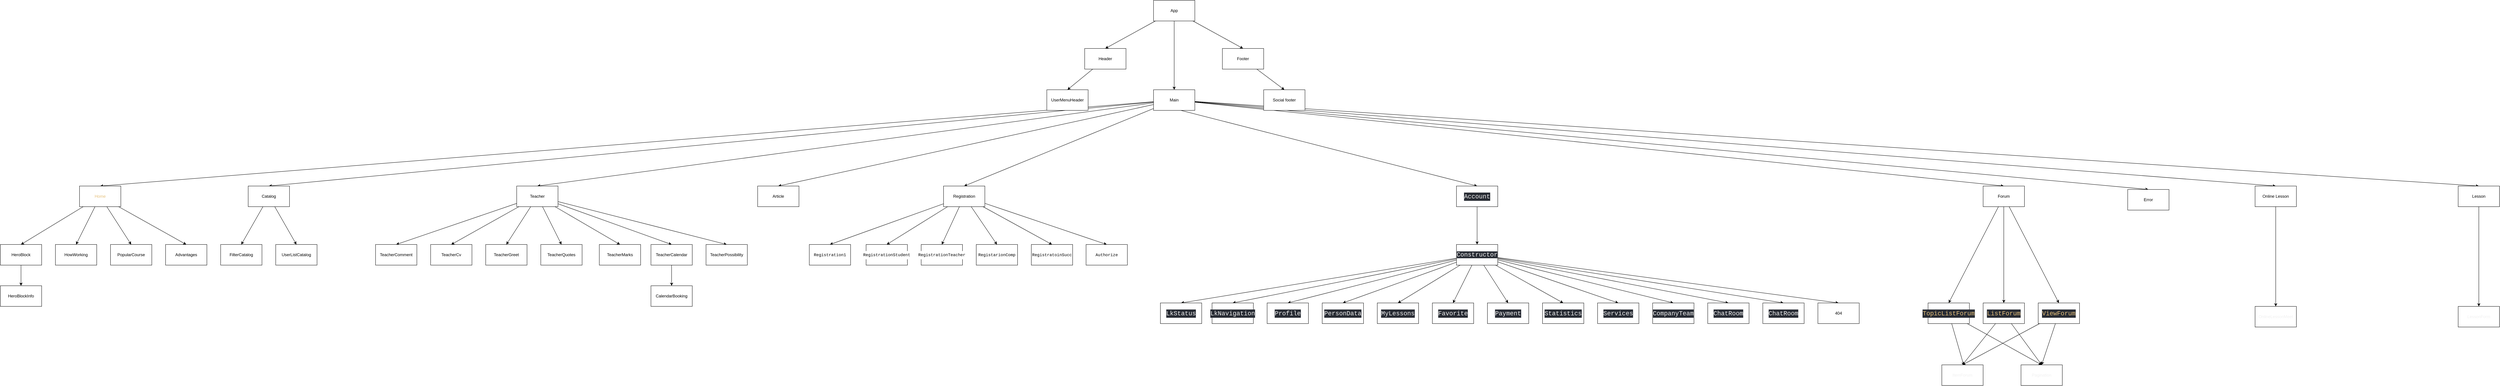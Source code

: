 <mxfile>
    <diagram id="LhdEyXvoKEEucjxPmGUI" name="Page-1">
        <mxGraphModel dx="4542" dy="834" grid="1" gridSize="10" guides="1" tooltips="1" connect="1" arrows="1" fold="1" page="1" pageScale="1" pageWidth="850" pageHeight="1100" math="0" shadow="0">
            <root>
                <mxCell id="0"/>
                <mxCell id="1" parent="0"/>
                <mxCell id="6" style="edgeStyle=none;html=1;entryX=0.5;entryY=0;entryDx=0;entryDy=0;" edge="1" parent="1" source="2" target="5">
                    <mxGeometry relative="1" as="geometry"/>
                </mxCell>
                <mxCell id="7" style="edgeStyle=none;html=1;entryX=0.5;entryY=0;entryDx=0;entryDy=0;" edge="1" parent="1" source="2" target="3">
                    <mxGeometry relative="1" as="geometry"/>
                </mxCell>
                <mxCell id="8" style="edgeStyle=none;html=1;entryX=0.5;entryY=0;entryDx=0;entryDy=0;" edge="1" parent="1" source="2" target="4">
                    <mxGeometry relative="1" as="geometry"/>
                </mxCell>
                <mxCell id="2" value="App" style="rounded=0;whiteSpace=wrap;html=1;" vertex="1" parent="1">
                    <mxGeometry x="380" y="170" width="120" height="60" as="geometry"/>
                </mxCell>
                <mxCell id="12" style="edgeStyle=none;html=1;entryX=0.5;entryY=0;entryDx=0;entryDy=0;" edge="1" parent="1" source="3" target="11">
                    <mxGeometry relative="1" as="geometry"/>
                </mxCell>
                <mxCell id="3" value="Header" style="rounded=0;whiteSpace=wrap;html=1;" vertex="1" parent="1">
                    <mxGeometry x="180" y="310" width="120" height="60" as="geometry"/>
                </mxCell>
                <mxCell id="10" style="edgeStyle=none;html=1;entryX=0.5;entryY=0;entryDx=0;entryDy=0;" edge="1" parent="1" source="4" target="9">
                    <mxGeometry relative="1" as="geometry"/>
                </mxCell>
                <mxCell id="4" value="Footer" style="rounded=0;whiteSpace=wrap;html=1;" vertex="1" parent="1">
                    <mxGeometry x="580" y="310" width="120" height="60" as="geometry"/>
                </mxCell>
                <mxCell id="23" style="edgeStyle=none;html=1;entryX=0.5;entryY=0;entryDx=0;entryDy=0;" edge="1" parent="1" source="5" target="16">
                    <mxGeometry relative="1" as="geometry"/>
                </mxCell>
                <mxCell id="24" style="edgeStyle=none;html=1;entryX=0.5;entryY=0;entryDx=0;entryDy=0;" edge="1" parent="1" source="5" target="18">
                    <mxGeometry relative="1" as="geometry"/>
                </mxCell>
                <mxCell id="25" style="edgeStyle=none;html=1;entryX=0.5;entryY=0;entryDx=0;entryDy=0;" edge="1" parent="1" source="5" target="20">
                    <mxGeometry relative="1" as="geometry"/>
                </mxCell>
                <mxCell id="26" style="edgeStyle=none;html=1;entryX=0.5;entryY=0;entryDx=0;entryDy=0;" edge="1" parent="1" source="5" target="13">
                    <mxGeometry relative="1" as="geometry"/>
                </mxCell>
                <mxCell id="27" style="edgeStyle=none;html=1;entryX=0.5;entryY=0;entryDx=0;entryDy=0;" edge="1" parent="1" source="5" target="14">
                    <mxGeometry relative="1" as="geometry"/>
                </mxCell>
                <mxCell id="28" style="edgeStyle=none;html=1;entryX=0.5;entryY=0;entryDx=0;entryDy=0;" edge="1" parent="1" target="104">
                    <mxGeometry relative="1" as="geometry">
                        <mxPoint x="440.002" y="485" as="sourcePoint"/>
                        <mxPoint x="549.69" y="615" as="targetPoint"/>
                    </mxGeometry>
                </mxCell>
                <mxCell id="29" style="edgeStyle=none;html=1;entryX=0.5;entryY=0;entryDx=0;entryDy=0;" edge="1" parent="1" source="5" target="21">
                    <mxGeometry relative="1" as="geometry"/>
                </mxCell>
                <mxCell id="30" style="edgeStyle=none;html=1;entryX=0.5;entryY=0;entryDx=0;entryDy=0;" edge="1" parent="1" source="5" target="19">
                    <mxGeometry relative="1" as="geometry"/>
                </mxCell>
                <mxCell id="31" style="edgeStyle=none;html=1;entryX=0.5;entryY=0;entryDx=0;entryDy=0;" edge="1" parent="1" source="5" target="17">
                    <mxGeometry relative="1" as="geometry"/>
                </mxCell>
                <mxCell id="32" style="edgeStyle=none;html=1;entryX=0.5;entryY=0;entryDx=0;entryDy=0;" edge="1" parent="1" source="5" target="15">
                    <mxGeometry relative="1" as="geometry"/>
                </mxCell>
                <mxCell id="5" value="Main" style="rounded=0;whiteSpace=wrap;html=1;" vertex="1" parent="1">
                    <mxGeometry x="380" y="430" width="120" height="60" as="geometry"/>
                </mxCell>
                <mxCell id="9" value="Social footer" style="rounded=0;whiteSpace=wrap;html=1;" vertex="1" parent="1">
                    <mxGeometry x="700" y="430" width="120" height="60" as="geometry"/>
                </mxCell>
                <mxCell id="11" value="UserMenuHeader" style="rounded=0;whiteSpace=wrap;html=1;" vertex="1" parent="1">
                    <mxGeometry x="70" y="430" width="120" height="60" as="geometry"/>
                </mxCell>
                <mxCell id="13" value="Article" style="rounded=0;whiteSpace=wrap;html=1;" vertex="1" parent="1">
                    <mxGeometry x="-770" y="710" width="120" height="60" as="geometry"/>
                </mxCell>
                <mxCell id="70" style="edgeStyle=none;html=1;entryX=0.5;entryY=0;entryDx=0;entryDy=0;" edge="1" parent="1" source="14" target="69">
                    <mxGeometry relative="1" as="geometry"/>
                </mxCell>
                <mxCell id="71" style="edgeStyle=none;html=1;entryX=0.5;entryY=0;entryDx=0;entryDy=0;" edge="1" parent="1" source="14" target="68">
                    <mxGeometry relative="1" as="geometry"/>
                </mxCell>
                <mxCell id="72" style="edgeStyle=none;html=1;entryX=0.5;entryY=0;entryDx=0;entryDy=0;" edge="1" parent="1" source="14" target="67">
                    <mxGeometry relative="1" as="geometry"/>
                </mxCell>
                <mxCell id="73" style="edgeStyle=none;html=1;entryX=0.5;entryY=0;entryDx=0;entryDy=0;" edge="1" parent="1" source="14" target="66">
                    <mxGeometry relative="1" as="geometry"/>
                </mxCell>
                <mxCell id="74" style="edgeStyle=none;html=1;entryX=0.5;entryY=0;entryDx=0;entryDy=0;" edge="1" parent="1" source="14" target="65">
                    <mxGeometry relative="1" as="geometry"/>
                </mxCell>
                <mxCell id="75" style="edgeStyle=none;html=1;entryX=0.5;entryY=0;entryDx=0;entryDy=0;" edge="1" parent="1" source="14" target="64">
                    <mxGeometry relative="1" as="geometry"/>
                </mxCell>
                <mxCell id="14" value="Registration" style="rounded=0;whiteSpace=wrap;html=1;" vertex="1" parent="1">
                    <mxGeometry x="-230" y="710" width="120" height="60" as="geometry"/>
                </mxCell>
                <mxCell id="127" style="edgeStyle=none;html=1;fontFamily=Helvetica;fontSize=12;fontColor=#F0F0F0;" edge="1" parent="1" source="15" target="126">
                    <mxGeometry relative="1" as="geometry"/>
                </mxCell>
                <mxCell id="15" value="Lesson" style="rounded=0;whiteSpace=wrap;html=1;" vertex="1" parent="1">
                    <mxGeometry x="4170" y="710" width="120" height="60" as="geometry"/>
                </mxCell>
                <mxCell id="37" style="edgeStyle=none;html=1;entryX=0.5;entryY=0;entryDx=0;entryDy=0;" edge="1" parent="1" source="16" target="33">
                    <mxGeometry relative="1" as="geometry"/>
                </mxCell>
                <mxCell id="38" style="edgeStyle=none;html=1;entryX=0.5;entryY=0;entryDx=0;entryDy=0;" edge="1" parent="1" source="16" target="35">
                    <mxGeometry relative="1" as="geometry"/>
                </mxCell>
                <mxCell id="39" style="edgeStyle=none;html=1;entryX=0.5;entryY=0;entryDx=0;entryDy=0;" edge="1" parent="1" source="16" target="34">
                    <mxGeometry relative="1" as="geometry"/>
                </mxCell>
                <mxCell id="40" style="edgeStyle=none;html=1;entryX=0.5;entryY=0;entryDx=0;entryDy=0;" edge="1" parent="1" source="16" target="36">
                    <mxGeometry relative="1" as="geometry"/>
                </mxCell>
                <mxCell id="16" value="&lt;font color=&quot;#e5c07b&quot;&gt;Home&lt;/font&gt;" style="rounded=0;whiteSpace=wrap;html=1;align=center;" vertex="1" parent="1">
                    <mxGeometry x="-2740" y="710" width="120" height="60" as="geometry"/>
                </mxCell>
                <mxCell id="125" style="edgeStyle=none;html=1;entryX=0.5;entryY=0;entryDx=0;entryDy=0;fontFamily=Helvetica;fontSize=12;fontColor=#F0F0F0;" edge="1" parent="1" source="17" target="124">
                    <mxGeometry relative="1" as="geometry"/>
                </mxCell>
                <mxCell id="17" value="Online Lesson" style="rounded=0;whiteSpace=wrap;html=1;" vertex="1" parent="1">
                    <mxGeometry x="3580" y="710" width="120" height="60" as="geometry"/>
                </mxCell>
                <mxCell id="45" style="edgeStyle=none;html=1;entryX=0.5;entryY=0;entryDx=0;entryDy=0;" edge="1" parent="1" source="18" target="44">
                    <mxGeometry relative="1" as="geometry"/>
                </mxCell>
                <mxCell id="46" style="edgeStyle=none;html=1;entryX=0.5;entryY=0;entryDx=0;entryDy=0;" edge="1" parent="1" source="18" target="43">
                    <mxGeometry relative="1" as="geometry"/>
                </mxCell>
                <mxCell id="18" value="Catalog" style="rounded=0;whiteSpace=wrap;html=1;" vertex="1" parent="1">
                    <mxGeometry x="-2250" y="710" width="120" height="60" as="geometry"/>
                </mxCell>
                <mxCell id="19" value="Error" style="rounded=0;whiteSpace=wrap;html=1;" vertex="1" parent="1">
                    <mxGeometry x="3210" y="720" width="120" height="60" as="geometry"/>
                </mxCell>
                <mxCell id="55" style="edgeStyle=none;html=1;entryX=0.5;entryY=0;entryDx=0;entryDy=0;" edge="1" parent="1" source="20" target="48">
                    <mxGeometry relative="1" as="geometry"/>
                </mxCell>
                <mxCell id="56" style="edgeStyle=none;html=1;entryX=0.5;entryY=0;entryDx=0;entryDy=0;" edge="1" parent="1" source="20" target="54">
                    <mxGeometry relative="1" as="geometry"/>
                </mxCell>
                <mxCell id="57" style="edgeStyle=none;html=1;entryX=0.5;entryY=0;entryDx=0;entryDy=0;" edge="1" parent="1" source="20" target="53">
                    <mxGeometry relative="1" as="geometry"/>
                </mxCell>
                <mxCell id="58" style="edgeStyle=none;html=1;entryX=0.5;entryY=0;entryDx=0;entryDy=0;" edge="1" parent="1" source="20" target="52">
                    <mxGeometry relative="1" as="geometry"/>
                </mxCell>
                <mxCell id="59" style="edgeStyle=none;html=1;entryX=0.5;entryY=0;entryDx=0;entryDy=0;" edge="1" parent="1" source="20" target="51">
                    <mxGeometry relative="1" as="geometry"/>
                </mxCell>
                <mxCell id="60" style="edgeStyle=none;html=1;entryX=0.5;entryY=0;entryDx=0;entryDy=0;" edge="1" parent="1" source="20" target="50">
                    <mxGeometry relative="1" as="geometry"/>
                </mxCell>
                <mxCell id="61" style="edgeStyle=none;html=1;entryX=0.5;entryY=0;entryDx=0;entryDy=0;" edge="1" parent="1" source="20" target="49">
                    <mxGeometry relative="1" as="geometry"/>
                </mxCell>
                <mxCell id="20" value="Teacher" style="rounded=0;whiteSpace=wrap;html=1;" vertex="1" parent="1">
                    <mxGeometry x="-1470" y="710" width="120" height="60" as="geometry"/>
                </mxCell>
                <mxCell id="110" style="edgeStyle=none;html=1;entryX=0.5;entryY=0;entryDx=0;entryDy=0;fontFamily=Helvetica;fontSize=12;fontColor=#F0F0F0;" edge="1" parent="1" source="21" target="109">
                    <mxGeometry relative="1" as="geometry"/>
                </mxCell>
                <mxCell id="111" style="edgeStyle=none;html=1;fontFamily=Helvetica;fontSize=12;fontColor=#F0F0F0;" edge="1" parent="1" source="21" target="107">
                    <mxGeometry relative="1" as="geometry"/>
                </mxCell>
                <mxCell id="112" style="edgeStyle=none;html=1;entryX=0.5;entryY=0;entryDx=0;entryDy=0;fontFamily=Helvetica;fontSize=12;fontColor=#F0F0F0;" edge="1" parent="1" source="21" target="108">
                    <mxGeometry relative="1" as="geometry"/>
                </mxCell>
                <mxCell id="21" value="Forum" style="rounded=0;whiteSpace=wrap;html=1;" vertex="1" parent="1">
                    <mxGeometry x="2790" y="710" width="120" height="60" as="geometry"/>
                </mxCell>
                <mxCell id="90" style="edgeStyle=none;html=1;entryX=0.5;entryY=0;entryDx=0;entryDy=0;fontFamily=Helvetica;fontSize=12;fontColor=#F0F0F0;" edge="1" parent="1" source="22" target="76">
                    <mxGeometry relative="1" as="geometry"/>
                </mxCell>
                <mxCell id="91" style="edgeStyle=none;html=1;entryX=0.5;entryY=0;entryDx=0;entryDy=0;fontFamily=Helvetica;fontSize=12;fontColor=#F0F0F0;" edge="1" parent="1" source="22" target="89">
                    <mxGeometry relative="1" as="geometry"/>
                </mxCell>
                <mxCell id="92" style="edgeStyle=none;html=1;entryX=0.5;entryY=0;entryDx=0;entryDy=0;fontFamily=Helvetica;fontSize=12;fontColor=#F0F0F0;" edge="1" parent="1" source="22" target="88">
                    <mxGeometry relative="1" as="geometry"/>
                </mxCell>
                <mxCell id="93" style="edgeStyle=none;html=1;entryX=0.5;entryY=0;entryDx=0;entryDy=0;fontFamily=Helvetica;fontSize=12;fontColor=#F0F0F0;" edge="1" parent="1" source="22" target="87">
                    <mxGeometry relative="1" as="geometry"/>
                </mxCell>
                <mxCell id="94" style="edgeStyle=none;html=1;entryX=0.5;entryY=0;entryDx=0;entryDy=0;fontFamily=Helvetica;fontSize=12;fontColor=#F0F0F0;" edge="1" parent="1" source="22" target="86">
                    <mxGeometry relative="1" as="geometry"/>
                </mxCell>
                <mxCell id="95" style="edgeStyle=none;html=1;entryX=0.5;entryY=0;entryDx=0;entryDy=0;fontFamily=Helvetica;fontSize=12;fontColor=#F0F0F0;" edge="1" parent="1" source="22" target="85">
                    <mxGeometry relative="1" as="geometry"/>
                </mxCell>
                <mxCell id="96" style="edgeStyle=none;html=1;entryX=0.5;entryY=0;entryDx=0;entryDy=0;fontFamily=Helvetica;fontSize=12;fontColor=#F0F0F0;" edge="1" parent="1" source="22" target="84">
                    <mxGeometry relative="1" as="geometry"/>
                </mxCell>
                <mxCell id="97" style="edgeStyle=none;html=1;entryX=0.5;entryY=0;entryDx=0;entryDy=0;fontFamily=Helvetica;fontSize=12;fontColor=#F0F0F0;" edge="1" parent="1" source="22" target="83">
                    <mxGeometry relative="1" as="geometry"/>
                </mxCell>
                <mxCell id="98" style="edgeStyle=none;html=1;entryX=0.5;entryY=0;entryDx=0;entryDy=0;fontFamily=Helvetica;fontSize=12;fontColor=#F0F0F0;" edge="1" parent="1" source="22" target="82">
                    <mxGeometry relative="1" as="geometry"/>
                </mxCell>
                <mxCell id="99" style="edgeStyle=none;html=1;entryX=0.5;entryY=0;entryDx=0;entryDy=0;fontFamily=Helvetica;fontSize=12;fontColor=#F0F0F0;" edge="1" parent="1" source="22" target="81">
                    <mxGeometry relative="1" as="geometry"/>
                </mxCell>
                <mxCell id="100" style="edgeStyle=none;html=1;entryX=0.5;entryY=0;entryDx=0;entryDy=0;fontFamily=Helvetica;fontSize=12;fontColor=#F0F0F0;" edge="1" parent="1" source="22" target="80">
                    <mxGeometry relative="1" as="geometry"/>
                </mxCell>
                <mxCell id="101" style="edgeStyle=none;html=1;entryX=0.5;entryY=0;entryDx=0;entryDy=0;fontFamily=Helvetica;fontSize=12;fontColor=#F0F0F0;" edge="1" parent="1" source="22" target="79">
                    <mxGeometry relative="1" as="geometry"/>
                </mxCell>
                <mxCell id="102" style="edgeStyle=none;html=1;entryX=0.5;entryY=0;entryDx=0;entryDy=0;fontFamily=Helvetica;fontSize=12;fontColor=default;" edge="1" parent="1" source="22" target="78">
                    <mxGeometry relative="1" as="geometry"/>
                </mxCell>
                <mxCell id="22" value="&lt;span style=&quot;font-family: MontserratAlternates-Regular, Consolas, &amp;quot;Courier New&amp;quot;, monospace; font-size: 18px; background-color: rgb(40, 44, 52);&quot;&gt;Constructor&lt;/span&gt;" style="rounded=0;whiteSpace=wrap;html=1;fontColor=#F0F0F0;" vertex="1" parent="1">
                    <mxGeometry x="1260" y="880" width="120" height="60" as="geometry"/>
                </mxCell>
                <mxCell id="42" style="edgeStyle=none;html=1;entryX=0.5;entryY=0;entryDx=0;entryDy=0;" edge="1" parent="1" source="33" target="41">
                    <mxGeometry relative="1" as="geometry"/>
                </mxCell>
                <mxCell id="33" value="HeroBlock" style="rounded=0;whiteSpace=wrap;html=1;" vertex="1" parent="1">
                    <mxGeometry x="-2970" y="880" width="120" height="60" as="geometry"/>
                </mxCell>
                <mxCell id="34" value="PopularCourse" style="rounded=0;whiteSpace=wrap;html=1;" vertex="1" parent="1">
                    <mxGeometry x="-2650" y="880" width="120" height="60" as="geometry"/>
                </mxCell>
                <mxCell id="35" value="HowWorking" style="rounded=0;whiteSpace=wrap;html=1;" vertex="1" parent="1">
                    <mxGeometry x="-2810" y="880" width="120" height="60" as="geometry"/>
                </mxCell>
                <mxCell id="36" value="Advantages" style="rounded=0;whiteSpace=wrap;html=1;" vertex="1" parent="1">
                    <mxGeometry x="-2490" y="880" width="120" height="60" as="geometry"/>
                </mxCell>
                <mxCell id="41" value="HeroBlockInfo" style="rounded=0;whiteSpace=wrap;html=1;" vertex="1" parent="1">
                    <mxGeometry x="-2970" y="1000" width="120" height="60" as="geometry"/>
                </mxCell>
                <mxCell id="43" value="UserListCatalog" style="rounded=0;whiteSpace=wrap;html=1;" vertex="1" parent="1">
                    <mxGeometry x="-2170" y="880" width="120" height="60" as="geometry"/>
                </mxCell>
                <mxCell id="44" value="FilterCatalog" style="rounded=0;whiteSpace=wrap;html=1;" vertex="1" parent="1">
                    <mxGeometry x="-2330" y="880" width="120" height="60" as="geometry"/>
                </mxCell>
                <mxCell id="48" value="TeacherGreet" style="rounded=0;whiteSpace=wrap;html=1;" vertex="1" parent="1">
                    <mxGeometry x="-1560" y="880" width="120" height="60" as="geometry"/>
                </mxCell>
                <mxCell id="49" value="TeacherComment" style="rounded=0;whiteSpace=wrap;html=1;" vertex="1" parent="1">
                    <mxGeometry x="-1880" y="880" width="120" height="60" as="geometry"/>
                </mxCell>
                <mxCell id="50" value="TeacherMarks" style="rounded=0;whiteSpace=wrap;html=1;" vertex="1" parent="1">
                    <mxGeometry x="-1230" y="880" width="120" height="60" as="geometry"/>
                </mxCell>
                <mxCell id="51" value="TeacherCv" style="rounded=0;whiteSpace=wrap;html=1;" vertex="1" parent="1">
                    <mxGeometry x="-1720" y="880" width="120" height="60" as="geometry"/>
                </mxCell>
                <mxCell id="52" value="TeacherPossibility" style="rounded=0;whiteSpace=wrap;html=1;" vertex="1" parent="1">
                    <mxGeometry x="-920" y="880" width="120" height="60" as="geometry"/>
                </mxCell>
                <mxCell id="63" style="edgeStyle=none;html=1;" edge="1" parent="1" source="53" target="62">
                    <mxGeometry relative="1" as="geometry"/>
                </mxCell>
                <mxCell id="53" value="TeacherCalendar" style="rounded=0;whiteSpace=wrap;html=1;" vertex="1" parent="1">
                    <mxGeometry x="-1080" y="880" width="120" height="60" as="geometry"/>
                </mxCell>
                <mxCell id="54" value="TeacherQuotes" style="rounded=0;whiteSpace=wrap;html=1;" vertex="1" parent="1">
                    <mxGeometry x="-1400" y="880" width="120" height="60" as="geometry"/>
                </mxCell>
                <mxCell id="62" value="CalendarBooking" style="rounded=0;whiteSpace=wrap;html=1;" vertex="1" parent="1">
                    <mxGeometry x="-1080" y="1000" width="120" height="60" as="geometry"/>
                </mxCell>
                <mxCell id="64" value="&lt;div style=&quot;font-family: MontserratAlternates-Regular, Consolas, &amp;quot;Courier New&amp;quot;, monospace; font-size: 12px; line-height: 24px;&quot;&gt;&lt;span style=&quot;font-size: 12px;&quot;&gt;Authorize&lt;/span&gt;&lt;/div&gt;" style="rounded=0;whiteSpace=wrap;html=1;fontSize=12;fillColor=default;gradientColor=none;glass=0;shadow=0;fontColor=default;labelBackgroundColor=default;" vertex="1" parent="1">
                    <mxGeometry x="184" y="880" width="120" height="60" as="geometry"/>
                </mxCell>
                <mxCell id="65" value="&lt;div style=&quot;font-family: MontserratAlternates-Regular, Consolas, &amp;quot;Courier New&amp;quot;, monospace; font-size: 12px; line-height: 24px;&quot;&gt;&lt;span style=&quot;font-size: 12px;&quot;&gt;RegistratoinSucc&lt;/span&gt;&lt;/div&gt;" style="rounded=0;whiteSpace=wrap;html=1;fontSize=12;fillColor=default;gradientColor=none;glass=0;shadow=0;fontColor=default;labelBackgroundColor=default;" vertex="1" parent="1">
                    <mxGeometry x="25" y="880" width="120" height="60" as="geometry"/>
                </mxCell>
                <mxCell id="66" value="&lt;div style=&quot;font-family: MontserratAlternates-Regular, Consolas, &amp;quot;Courier New&amp;quot;, monospace; font-size: 12px; line-height: 24px;&quot;&gt;&lt;span style=&quot;font-size: 12px;&quot;&gt;RegistarionComp&lt;/span&gt;&lt;/div&gt;" style="rounded=0;whiteSpace=wrap;html=1;fontSize=12;fillColor=default;gradientColor=none;glass=0;shadow=0;fontColor=default;labelBackgroundColor=default;" vertex="1" parent="1">
                    <mxGeometry x="-135" y="880" width="120" height="60" as="geometry"/>
                </mxCell>
                <mxCell id="67" value="&lt;div style=&quot;font-family: MontserratAlternates-Regular, Consolas, &amp;quot;Courier New&amp;quot;, monospace; font-size: 12px; line-height: 24px;&quot;&gt;&lt;span style=&quot;font-size: 12px;&quot;&gt;RegistrationTeacher&lt;/span&gt;&lt;/div&gt;" style="rounded=0;whiteSpace=wrap;html=1;fontSize=12;fillColor=default;gradientColor=none;glass=0;shadow=0;fontColor=default;labelBackgroundColor=default;" vertex="1" parent="1">
                    <mxGeometry x="-295" y="880" width="120" height="60" as="geometry"/>
                </mxCell>
                <mxCell id="68" value="&lt;div style=&quot;font-family: MontserratAlternates-Regular, Consolas, &amp;quot;Courier New&amp;quot;, monospace; font-size: 12px; line-height: 24px;&quot;&gt;&lt;div style=&quot;line-height: 24px; font-size: 12px;&quot;&gt;&lt;span style=&quot;font-size: 12px;&quot;&gt;RegistrationStudent&lt;/span&gt;&lt;/div&gt;&lt;/div&gt;" style="rounded=0;whiteSpace=wrap;html=1;fontSize=12;fillColor=default;gradientColor=none;glass=0;shadow=0;fontColor=default;labelBackgroundColor=default;" vertex="1" parent="1">
                    <mxGeometry x="-455" y="880" width="120" height="60" as="geometry"/>
                </mxCell>
                <mxCell id="69" value="&lt;div style=&quot;font-family: MontserratAlternates-Regular, Consolas, &amp;quot;Courier New&amp;quot;, monospace; line-height: 24px; font-size: 12px;&quot;&gt;&lt;span style=&quot;font-size: 12px;&quot;&gt;&lt;font style=&quot;font-size: 12px;&quot;&gt;Registration1&lt;/font&gt;&lt;/span&gt;&lt;/div&gt;" style="rounded=0;whiteSpace=wrap;html=1;fontSize=12;fillColor=default;gradientColor=none;glass=0;shadow=0;fontColor=default;labelBackgroundColor=default;" vertex="1" parent="1">
                    <mxGeometry x="-620" y="880" width="120" height="60" as="geometry"/>
                </mxCell>
                <mxCell id="76" value="&lt;div style=&quot;background-color: rgb(40, 44, 52); font-family: MontserratAlternates-Regular, Consolas, &amp;quot;Courier New&amp;quot;, monospace; font-size: 18px; line-height: 24px;&quot;&gt;&lt;span style=&quot;&quot;&gt;LkStatus&lt;/span&gt;&lt;/div&gt;" style="rounded=0;whiteSpace=wrap;html=1;strokeColor=default;fontFamily=Helvetica;fontSize=12;fontColor=#F0F0F0;fillColor=default;" vertex="1" parent="1">
                    <mxGeometry x="400" y="1050" width="120" height="60" as="geometry"/>
                </mxCell>
                <mxCell id="78" value="404" style="rounded=0;whiteSpace=wrap;html=1;strokeColor=default;fontFamily=Helvetica;fontSize=12;fontColor=default;fillColor=default;" vertex="1" parent="1">
                    <mxGeometry x="2310" y="1050" width="120" height="60" as="geometry"/>
                </mxCell>
                <mxCell id="79" value="&lt;div style=&quot;background-color: rgb(40, 44, 52); font-family: MontserratAlternates-Regular, Consolas, &amp;quot;Courier New&amp;quot;, monospace; font-size: 18px; line-height: 24px;&quot;&gt;&lt;span style=&quot;&quot;&gt;ChatRoom&lt;/span&gt;&lt;/div&gt;" style="rounded=0;whiteSpace=wrap;html=1;strokeColor=default;fontFamily=Helvetica;fontSize=12;fontColor=#F0F0F0;fillColor=default;" vertex="1" parent="1">
                    <mxGeometry x="2150" y="1050" width="120" height="60" as="geometry"/>
                </mxCell>
                <mxCell id="80" value="&lt;div style=&quot;background-color: rgb(40, 44, 52); font-family: MontserratAlternates-Regular, Consolas, &amp;quot;Courier New&amp;quot;, monospace; font-size: 18px; line-height: 24px;&quot;&gt;&lt;span style=&quot;&quot;&gt;ChatRoom&lt;/span&gt;&lt;/div&gt;" style="rounded=0;whiteSpace=wrap;html=1;strokeColor=default;fontFamily=Helvetica;fontSize=12;fontColor=#F0F0F0;fillColor=default;" vertex="1" parent="1">
                    <mxGeometry x="1990" y="1050" width="120" height="60" as="geometry"/>
                </mxCell>
                <mxCell id="81" value="&lt;div style=&quot;background-color: rgb(40, 44, 52); font-family: MontserratAlternates-Regular, Consolas, &amp;quot;Courier New&amp;quot;, monospace; font-size: 18px; line-height: 24px;&quot;&gt;&lt;span style=&quot;&quot;&gt;CompanyTeam&lt;/span&gt;&lt;/div&gt;" style="rounded=0;whiteSpace=wrap;html=1;strokeColor=default;fontFamily=Helvetica;fontSize=12;fontColor=#F0F0F0;fillColor=default;" vertex="1" parent="1">
                    <mxGeometry x="1830" y="1050" width="120" height="60" as="geometry"/>
                </mxCell>
                <mxCell id="82" value="&lt;div style=&quot;background-color: rgb(40, 44, 52); font-family: MontserratAlternates-Regular, Consolas, &amp;quot;Courier New&amp;quot;, monospace; font-size: 18px; line-height: 24px;&quot;&gt;&lt;span style=&quot;&quot;&gt;Services&lt;/span&gt;&lt;/div&gt;" style="rounded=0;whiteSpace=wrap;html=1;strokeColor=default;fontFamily=Helvetica;fontSize=12;fontColor=#F0F0F0;fillColor=default;" vertex="1" parent="1">
                    <mxGeometry x="1670" y="1050" width="120" height="60" as="geometry"/>
                </mxCell>
                <mxCell id="83" value="&lt;div style=&quot;background-color: rgb(40, 44, 52); font-family: MontserratAlternates-Regular, Consolas, &amp;quot;Courier New&amp;quot;, monospace; font-size: 18px; line-height: 24px;&quot;&gt;&lt;span style=&quot;&quot;&gt;Statistics&lt;/span&gt;&lt;/div&gt;" style="rounded=0;whiteSpace=wrap;html=1;strokeColor=default;fontFamily=Helvetica;fontSize=12;fontColor=#F0F0F0;fillColor=default;" vertex="1" parent="1">
                    <mxGeometry x="1510" y="1050" width="120" height="60" as="geometry"/>
                </mxCell>
                <mxCell id="84" value="&lt;div style=&quot;background-color: rgb(40, 44, 52); font-family: MontserratAlternates-Regular, Consolas, &amp;quot;Courier New&amp;quot;, monospace; font-size: 18px; line-height: 24px;&quot;&gt;&lt;span style=&quot;&quot;&gt;Payment&lt;/span&gt;&lt;/div&gt;" style="rounded=0;whiteSpace=wrap;html=1;strokeColor=default;fontFamily=Helvetica;fontSize=12;fontColor=#F0F0F0;fillColor=default;" vertex="1" parent="1">
                    <mxGeometry x="1350" y="1050" width="120" height="60" as="geometry"/>
                </mxCell>
                <mxCell id="85" value="&lt;div style=&quot;background-color: rgb(40, 44, 52); font-family: MontserratAlternates-Regular, Consolas, &amp;quot;Courier New&amp;quot;, monospace; font-size: 18px; line-height: 24px;&quot;&gt;&lt;span style=&quot;&quot;&gt;Favorite&lt;/span&gt;&lt;/div&gt;" style="rounded=0;whiteSpace=wrap;html=1;strokeColor=default;fontFamily=Helvetica;fontSize=12;fontColor=#F0F0F0;fillColor=default;" vertex="1" parent="1">
                    <mxGeometry x="1190" y="1050" width="120" height="60" as="geometry"/>
                </mxCell>
                <mxCell id="86" value="&lt;div style=&quot;background-color: rgb(40, 44, 52); font-family: MontserratAlternates-Regular, Consolas, &amp;quot;Courier New&amp;quot;, monospace; font-size: 18px; line-height: 24px;&quot;&gt;&lt;span style=&quot;&quot;&gt;MyLessons&lt;/span&gt;&lt;/div&gt;" style="rounded=0;whiteSpace=wrap;html=1;strokeColor=default;fontFamily=Helvetica;fontSize=12;fontColor=#F0F0F0;fillColor=default;" vertex="1" parent="1">
                    <mxGeometry x="1030" y="1050" width="120" height="60" as="geometry"/>
                </mxCell>
                <mxCell id="87" value="&lt;div style=&quot;background-color: rgb(40, 44, 52); font-family: MontserratAlternates-Regular, Consolas, &amp;quot;Courier New&amp;quot;, monospace; font-size: 18px; line-height: 24px;&quot;&gt;&lt;span style=&quot;&quot;&gt;PersonData&lt;/span&gt;&lt;/div&gt;" style="rounded=0;whiteSpace=wrap;html=1;strokeColor=default;fontFamily=Helvetica;fontSize=12;fontColor=#F0F0F0;fillColor=default;" vertex="1" parent="1">
                    <mxGeometry x="870" y="1050" width="120" height="60" as="geometry"/>
                </mxCell>
                <mxCell id="88" value="&lt;div style=&quot;background-color: rgb(40, 44, 52); font-family: MontserratAlternates-Regular, Consolas, &amp;quot;Courier New&amp;quot;, monospace; font-size: 18px; line-height: 24px;&quot;&gt;&lt;span style=&quot;&quot;&gt;Profile&lt;/span&gt;&lt;/div&gt;" style="rounded=0;whiteSpace=wrap;html=1;strokeColor=default;fontFamily=Helvetica;fontSize=12;fontColor=#F0F0F0;fillColor=default;" vertex="1" parent="1">
                    <mxGeometry x="710" y="1050" width="120" height="60" as="geometry"/>
                </mxCell>
                <mxCell id="89" value="&lt;div style=&quot;background-color: rgb(40, 44, 52); font-family: MontserratAlternates-Regular, Consolas, &amp;quot;Courier New&amp;quot;, monospace; font-size: 18px; line-height: 24px;&quot;&gt;&lt;span style=&quot;&quot;&gt;LkNavigation&lt;/span&gt;&lt;/div&gt;" style="rounded=0;whiteSpace=wrap;html=1;strokeColor=default;fontFamily=Helvetica;fontSize=12;fontColor=#F0F0F0;fillColor=default;" vertex="1" parent="1">
                    <mxGeometry x="550" y="1050" width="120" height="60" as="geometry"/>
                </mxCell>
                <mxCell id="106" style="edgeStyle=none;html=1;entryX=0.5;entryY=0;entryDx=0;entryDy=0;fontFamily=Helvetica;fontSize=12;fontColor=#F0F0F0;" edge="1" parent="1" source="104" target="22">
                    <mxGeometry relative="1" as="geometry"/>
                </mxCell>
                <mxCell id="104" value="&lt;div style=&quot;background-color: rgb(40, 44, 52); font-family: MontserratAlternates-Regular, Consolas, &amp;quot;Courier New&amp;quot;, monospace; font-size: 18px; line-height: 24px;&quot;&gt;&lt;span style=&quot;&quot;&gt;Account&lt;/span&gt;&lt;/div&gt;" style="rounded=0;whiteSpace=wrap;html=1;strokeColor=default;fontFamily=Helvetica;fontSize=12;fontColor=#F0F0F0;fillColor=default;" vertex="1" parent="1">
                    <mxGeometry x="1260" y="710" width="120" height="60" as="geometry"/>
                </mxCell>
                <mxCell id="120" style="edgeStyle=none;html=1;entryX=0.5;entryY=0;entryDx=0;entryDy=0;fontFamily=Helvetica;fontSize=12;fontColor=#F0F0F0;" edge="1" parent="1" source="107" target="114">
                    <mxGeometry relative="1" as="geometry"/>
                </mxCell>
                <mxCell id="121" style="edgeStyle=none;html=1;entryX=0.5;entryY=0;entryDx=0;entryDy=0;fontFamily=Helvetica;fontSize=12;fontColor=#F0F0F0;" edge="1" parent="1" source="107" target="113">
                    <mxGeometry relative="1" as="geometry"/>
                </mxCell>
                <mxCell id="107" value="&lt;div style=&quot;color: rgb(171, 178, 191); background-color: rgb(40, 44, 52); font-family: MontserratAlternates-Regular, Consolas, &amp;quot;Courier New&amp;quot;, monospace; font-size: 18px; line-height: 24px;&quot;&gt;&lt;span style=&quot;color: #e5c07b;&quot;&gt;ListForum&lt;/span&gt;&lt;/div&gt;" style="rounded=0;whiteSpace=wrap;html=1;strokeColor=default;fontFamily=Helvetica;fontSize=12;fontColor=#F0F0F0;fillColor=default;" vertex="1" parent="1">
                    <mxGeometry x="2790" y="1050" width="120" height="60" as="geometry"/>
                </mxCell>
                <mxCell id="122" style="edgeStyle=none;html=1;fontFamily=Helvetica;fontSize=12;fontColor=#F0F0F0;" edge="1" parent="1" source="108">
                    <mxGeometry relative="1" as="geometry">
                        <mxPoint x="2960" y="1230" as="targetPoint"/>
                    </mxGeometry>
                </mxCell>
                <mxCell id="123" style="edgeStyle=none;html=1;entryX=0.5;entryY=0;entryDx=0;entryDy=0;fontFamily=Helvetica;fontSize=12;fontColor=#F0F0F0;" edge="1" parent="1" source="108" target="114">
                    <mxGeometry relative="1" as="geometry"/>
                </mxCell>
                <mxCell id="108" value="&lt;div style=&quot;color: rgb(171, 178, 191); background-color: rgb(40, 44, 52); font-family: MontserratAlternates-Regular, Consolas, &amp;quot;Courier New&amp;quot;, monospace; font-size: 18px; line-height: 24px;&quot;&gt;&lt;span style=&quot;color: #e5c07b;&quot;&gt;ViewForum&lt;/span&gt;&lt;/div&gt;" style="rounded=0;whiteSpace=wrap;html=1;strokeColor=default;fontFamily=Helvetica;fontSize=12;fontColor=#F0F0F0;fillColor=default;" vertex="1" parent="1">
                    <mxGeometry x="2950" y="1050" width="120" height="60" as="geometry"/>
                </mxCell>
                <mxCell id="118" style="edgeStyle=none;html=1;entryX=0.532;entryY=0.029;entryDx=0;entryDy=0;entryPerimeter=0;fontFamily=Helvetica;fontSize=12;fontColor=#F0F0F0;" edge="1" parent="1" source="109" target="114">
                    <mxGeometry relative="1" as="geometry"/>
                </mxCell>
                <mxCell id="119" style="edgeStyle=none;html=1;entryX=0.5;entryY=0;entryDx=0;entryDy=0;fontFamily=Helvetica;fontSize=12;fontColor=#F0F0F0;" edge="1" parent="1" source="109" target="113">
                    <mxGeometry relative="1" as="geometry"/>
                </mxCell>
                <mxCell id="109" value="&lt;div style=&quot;color: rgb(171, 178, 191); background-color: rgb(40, 44, 52); font-family: MontserratAlternates-Regular, Consolas, &amp;quot;Courier New&amp;quot;, monospace; font-size: 18px; line-height: 24px;&quot;&gt;&lt;span style=&quot;color: #e5c07b;&quot;&gt;TopicListForum&lt;/span&gt;&lt;/div&gt;" style="rounded=0;whiteSpace=wrap;html=1;strokeColor=default;fontFamily=Helvetica;fontSize=12;fontColor=#F0F0F0;fillColor=default;" vertex="1" parent="1">
                    <mxGeometry x="2630" y="1050" width="120" height="60" as="geometry"/>
                </mxCell>
                <mxCell id="113" value="Pagination" style="rounded=0;whiteSpace=wrap;html=1;strokeColor=default;fontFamily=Helvetica;fontSize=12;fontColor=#F0F0F0;fillColor=default;" vertex="1" parent="1">
                    <mxGeometry x="2900" y="1230" width="120" height="60" as="geometry"/>
                </mxCell>
                <mxCell id="114" value="ItemForum" style="rounded=0;whiteSpace=wrap;html=1;strokeColor=default;fontFamily=Helvetica;fontSize=12;fontColor=#F0F0F0;fillColor=default;" vertex="1" parent="1">
                    <mxGeometry x="2670" y="1230" width="120" height="60" as="geometry"/>
                </mxCell>
                <mxCell id="124" value="OnlineLessonMeet" style="rounded=0;whiteSpace=wrap;html=1;strokeColor=default;fontFamily=Helvetica;fontSize=12;fontColor=#F0F0F0;fillColor=default;" vertex="1" parent="1">
                    <mxGeometry x="3580" y="1060" width="120" height="60" as="geometry"/>
                </mxCell>
                <mxCell id="126" value="LessonForm" style="rounded=0;whiteSpace=wrap;html=1;strokeColor=default;fontFamily=Helvetica;fontSize=12;fontColor=#F0F0F0;fillColor=default;" vertex="1" parent="1">
                    <mxGeometry x="4170" y="1060" width="120" height="60" as="geometry"/>
                </mxCell>
            </root>
        </mxGraphModel>
    </diagram>
</mxfile>
